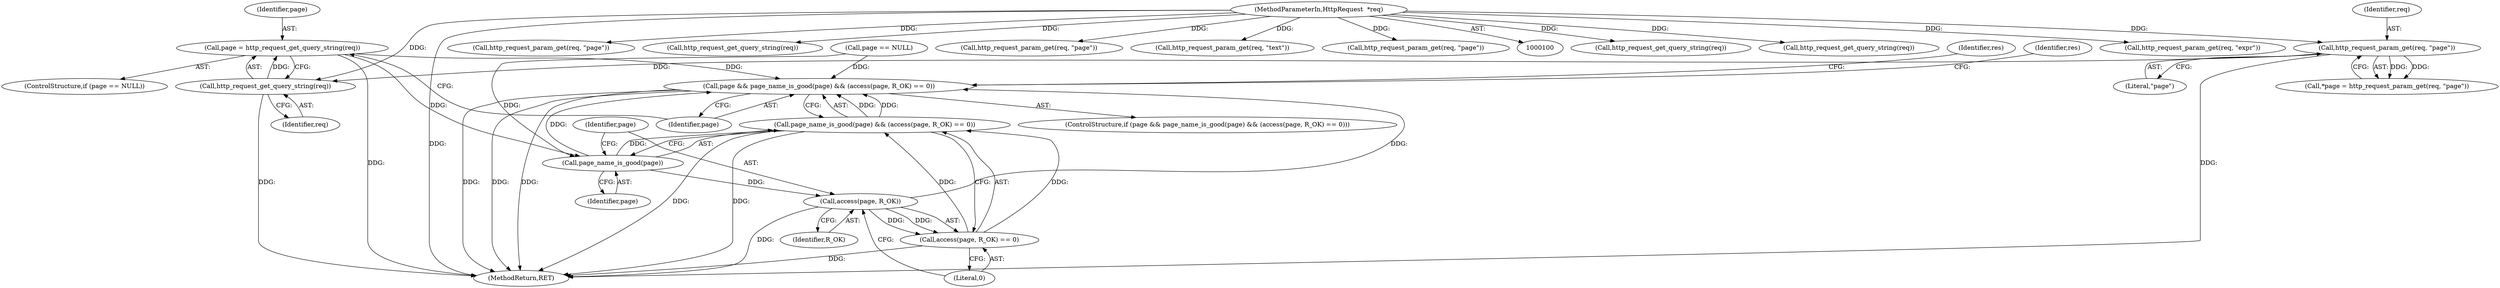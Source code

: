 digraph "0_didiwiki_5e5c796617e1712905dc5462b94bd5e6c08d15ea_0@pointer" {
"1000255" [label="(Call,page = http_request_get_query_string(req))"];
"1000257" [label="(Call,http_request_get_query_string(req))"];
"1000248" [label="(Call,http_request_param_get(req, \"page\"))"];
"1000101" [label="(MethodParameterIn,HttpRequest  *req)"];
"1000260" [label="(Call,page && page_name_is_good(page) && (access(page, R_OK) == 0))"];
"1000263" [label="(Call,page_name_is_good(page))"];
"1000262" [label="(Call,page_name_is_good(page) && (access(page, R_OK) == 0))"];
"1000266" [label="(Call,access(page, R_OK))"];
"1000265" [label="(Call,access(page, R_OK) == 0)"];
"1000367" [label="(MethodReturn,RET)"];
"1000307" [label="(Call,http_request_get_query_string(req))"];
"1000263" [label="(Call,page_name_is_good(page))"];
"1000219" [label="(Call,http_request_get_query_string(req))"];
"1000251" [label="(ControlStructure,if (page == NULL))"];
"1000298" [label="(Call,http_request_param_get(req, \"expr\"))"];
"1000261" [label="(Identifier,page)"];
"1000267" [label="(Identifier,page)"];
"1000266" [label="(Call,access(page, R_OK))"];
"1000258" [label="(Identifier,req)"];
"1000272" [label="(Identifier,res)"];
"1000182" [label="(Call,http_request_param_get(req, \"page\"))"];
"1000133" [label="(Call,http_request_get_query_string(req))"];
"1000249" [label="(Identifier,req)"];
"1000260" [label="(Call,page && page_name_is_good(page) && (access(page, R_OK) == 0))"];
"1000250" [label="(Literal,\"page\")"];
"1000255" [label="(Call,page = http_request_get_query_string(req))"];
"1000358" [label="(Identifier,res)"];
"1000265" [label="(Call,access(page, R_OK) == 0)"];
"1000246" [label="(Call,*page = http_request_param_get(req, \"page\"))"];
"1000269" [label="(Literal,0)"];
"1000124" [label="(Call,http_request_param_get(req, \"page\"))"];
"1000101" [label="(MethodParameterIn,HttpRequest  *req)"];
"1000257" [label="(Call,http_request_get_query_string(req))"];
"1000175" [label="(Call,http_request_param_get(req, \"text\"))"];
"1000210" [label="(Call,http_request_param_get(req, \"page\"))"];
"1000264" [label="(Identifier,page)"];
"1000256" [label="(Identifier,page)"];
"1000259" [label="(ControlStructure,if (page && page_name_is_good(page) && (access(page, R_OK) == 0)))"];
"1000262" [label="(Call,page_name_is_good(page) && (access(page, R_OK) == 0))"];
"1000252" [label="(Call,page == NULL)"];
"1000268" [label="(Identifier,R_OK)"];
"1000248" [label="(Call,http_request_param_get(req, \"page\"))"];
"1000255" -> "1000251"  [label="AST: "];
"1000255" -> "1000257"  [label="CFG: "];
"1000256" -> "1000255"  [label="AST: "];
"1000257" -> "1000255"  [label="AST: "];
"1000261" -> "1000255"  [label="CFG: "];
"1000255" -> "1000367"  [label="DDG: "];
"1000257" -> "1000255"  [label="DDG: "];
"1000255" -> "1000260"  [label="DDG: "];
"1000255" -> "1000263"  [label="DDG: "];
"1000257" -> "1000258"  [label="CFG: "];
"1000258" -> "1000257"  [label="AST: "];
"1000257" -> "1000367"  [label="DDG: "];
"1000248" -> "1000257"  [label="DDG: "];
"1000101" -> "1000257"  [label="DDG: "];
"1000248" -> "1000246"  [label="AST: "];
"1000248" -> "1000250"  [label="CFG: "];
"1000249" -> "1000248"  [label="AST: "];
"1000250" -> "1000248"  [label="AST: "];
"1000246" -> "1000248"  [label="CFG: "];
"1000248" -> "1000367"  [label="DDG: "];
"1000248" -> "1000246"  [label="DDG: "];
"1000248" -> "1000246"  [label="DDG: "];
"1000101" -> "1000248"  [label="DDG: "];
"1000101" -> "1000100"  [label="AST: "];
"1000101" -> "1000367"  [label="DDG: "];
"1000101" -> "1000124"  [label="DDG: "];
"1000101" -> "1000133"  [label="DDG: "];
"1000101" -> "1000175"  [label="DDG: "];
"1000101" -> "1000182"  [label="DDG: "];
"1000101" -> "1000210"  [label="DDG: "];
"1000101" -> "1000219"  [label="DDG: "];
"1000101" -> "1000298"  [label="DDG: "];
"1000101" -> "1000307"  [label="DDG: "];
"1000260" -> "1000259"  [label="AST: "];
"1000260" -> "1000261"  [label="CFG: "];
"1000260" -> "1000262"  [label="CFG: "];
"1000261" -> "1000260"  [label="AST: "];
"1000262" -> "1000260"  [label="AST: "];
"1000272" -> "1000260"  [label="CFG: "];
"1000358" -> "1000260"  [label="CFG: "];
"1000260" -> "1000367"  [label="DDG: "];
"1000260" -> "1000367"  [label="DDG: "];
"1000260" -> "1000367"  [label="DDG: "];
"1000252" -> "1000260"  [label="DDG: "];
"1000266" -> "1000260"  [label="DDG: "];
"1000263" -> "1000260"  [label="DDG: "];
"1000262" -> "1000260"  [label="DDG: "];
"1000262" -> "1000260"  [label="DDG: "];
"1000263" -> "1000262"  [label="AST: "];
"1000263" -> "1000264"  [label="CFG: "];
"1000264" -> "1000263"  [label="AST: "];
"1000267" -> "1000263"  [label="CFG: "];
"1000262" -> "1000263"  [label="CFG: "];
"1000263" -> "1000262"  [label="DDG: "];
"1000252" -> "1000263"  [label="DDG: "];
"1000263" -> "1000266"  [label="DDG: "];
"1000262" -> "1000265"  [label="CFG: "];
"1000265" -> "1000262"  [label="AST: "];
"1000262" -> "1000367"  [label="DDG: "];
"1000262" -> "1000367"  [label="DDG: "];
"1000265" -> "1000262"  [label="DDG: "];
"1000265" -> "1000262"  [label="DDG: "];
"1000266" -> "1000265"  [label="AST: "];
"1000266" -> "1000268"  [label="CFG: "];
"1000267" -> "1000266"  [label="AST: "];
"1000268" -> "1000266"  [label="AST: "];
"1000269" -> "1000266"  [label="CFG: "];
"1000266" -> "1000367"  [label="DDG: "];
"1000266" -> "1000265"  [label="DDG: "];
"1000266" -> "1000265"  [label="DDG: "];
"1000265" -> "1000269"  [label="CFG: "];
"1000269" -> "1000265"  [label="AST: "];
"1000265" -> "1000367"  [label="DDG: "];
}
